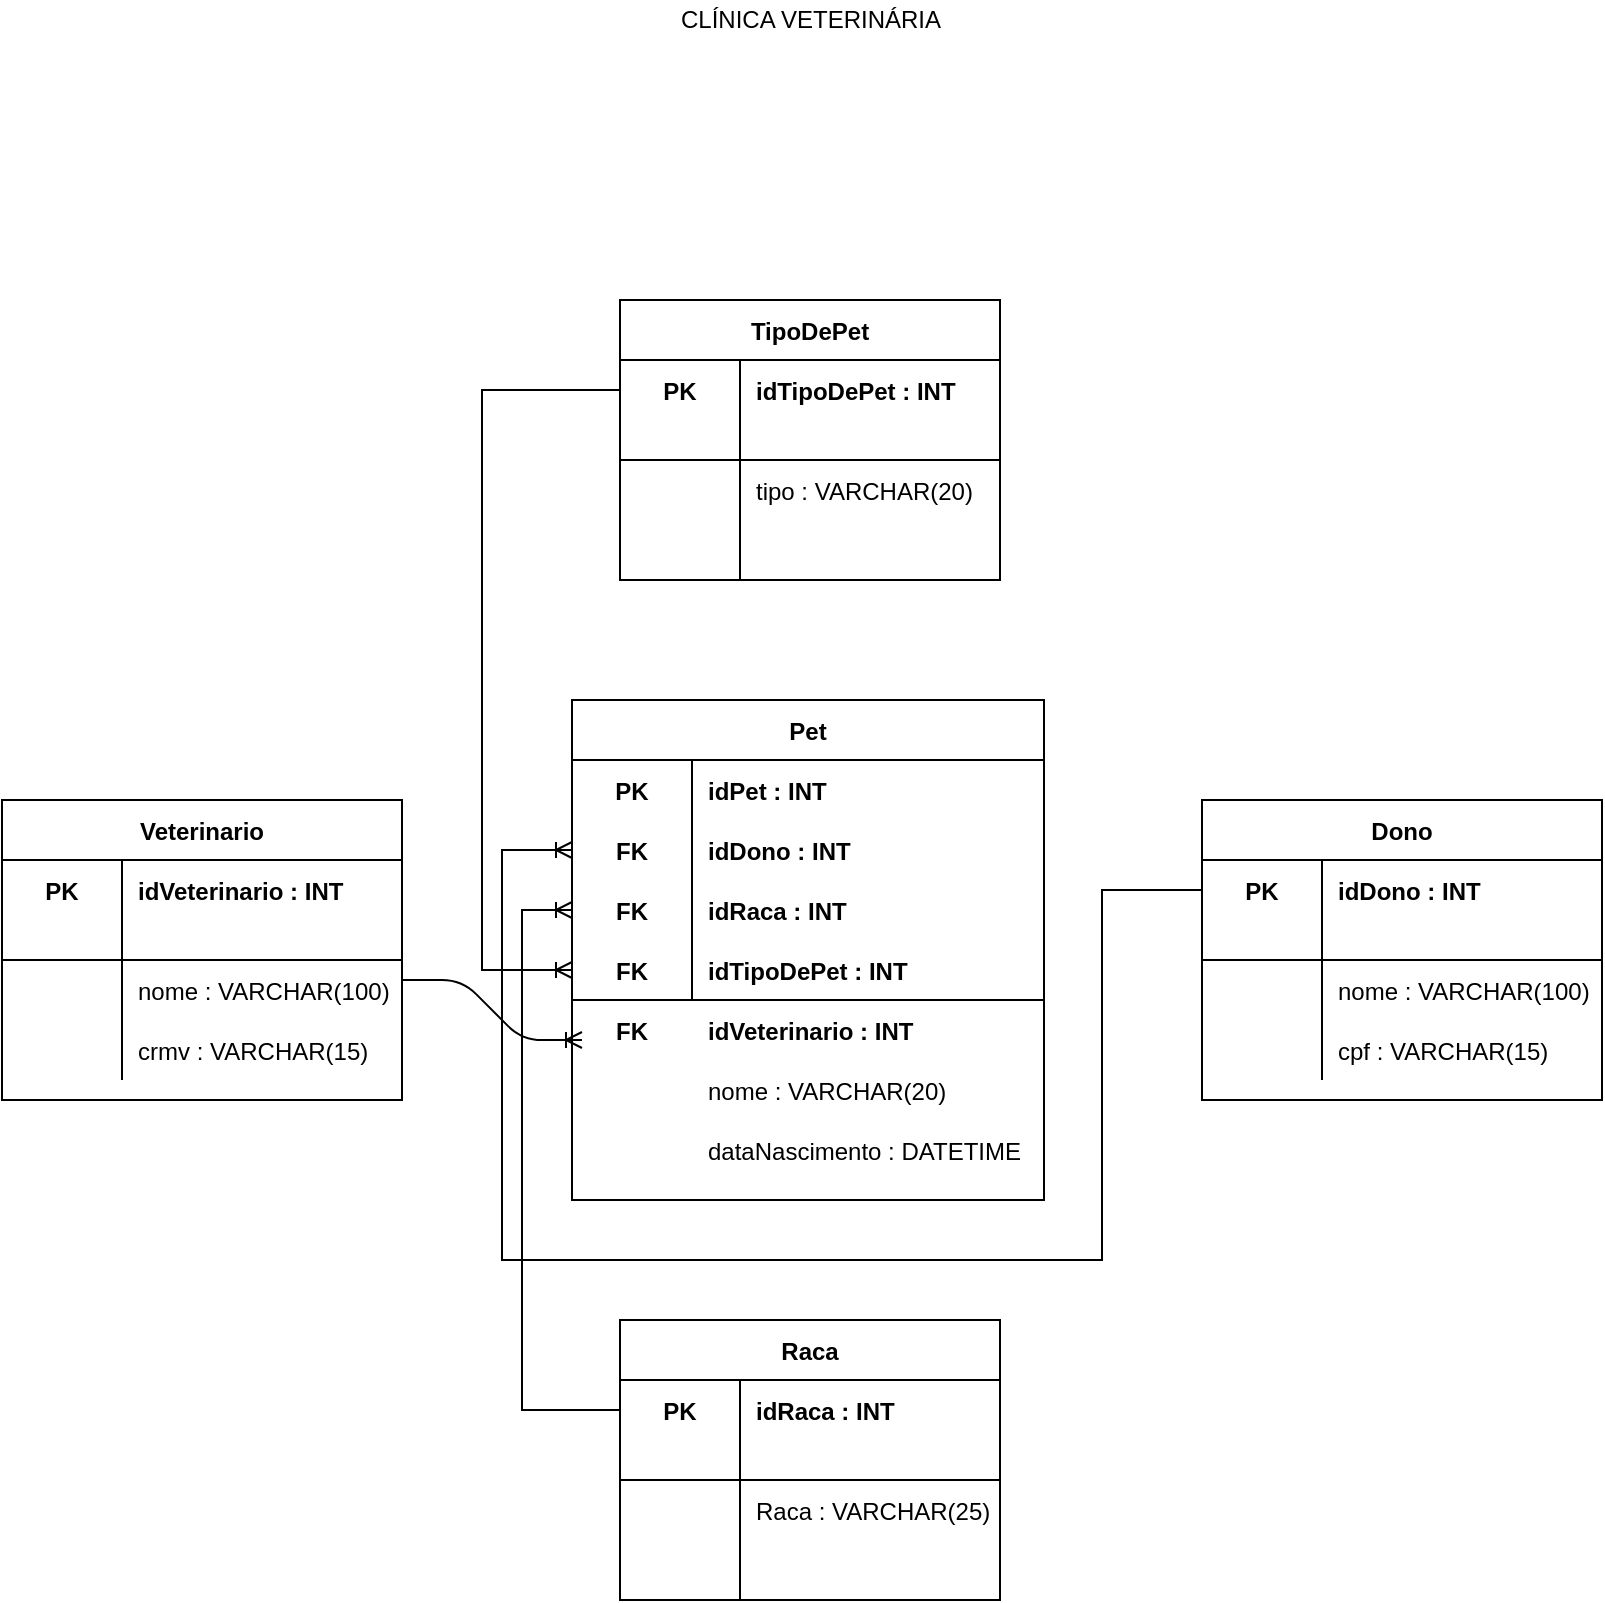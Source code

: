 <mxfile version="13.5.8" type="device"><diagram id="f6NisAtDdFYrAAL5yuUK" name="Page-1"><mxGraphModel dx="1181" dy="607" grid="1" gridSize="10" guides="1" tooltips="1" connect="1" arrows="1" fold="1" page="1" pageScale="1" pageWidth="827" pageHeight="1169" math="0" shadow="0"><root><mxCell id="0"/><mxCell id="1" parent="0"/><mxCell id="3gKtPdioOhOA6fIypzwA-14" value="CLÍNICA VETERINÁRIA" style="text;html=1;align=center;verticalAlign=middle;resizable=0;points=[];autosize=1;" vertex="1" parent="1"><mxGeometry x="339" y="20" width="150" height="20" as="geometry"/></mxCell><mxCell id="3gKtPdioOhOA6fIypzwA-30" value="idVeterinario : INT" style="shape=partialRectangle;connectable=0;fillColor=none;top=0;left=0;bottom=0;right=0;align=left;spacingLeft=6;fontStyle=1;overflow=hidden;" vertex="1" parent="1"><mxGeometry x="355" y="520" width="140" height="30" as="geometry"/></mxCell><mxCell id="3gKtPdioOhOA6fIypzwA-31" value="dataNascimento : DATETIME" style="shape=partialRectangle;connectable=0;fillColor=none;top=0;left=0;bottom=0;right=0;align=left;spacingLeft=6;fontStyle=0;overflow=hidden;" vertex="1" parent="1"><mxGeometry x="355" y="580" width="166" height="30" as="geometry"/></mxCell><mxCell id="3gKtPdioOhOA6fIypzwA-32" value="nome : VARCHAR(20)" style="shape=partialRectangle;connectable=0;fillColor=none;top=0;left=0;bottom=0;right=0;align=left;spacingLeft=6;fontStyle=0;overflow=hidden;" vertex="1" parent="1"><mxGeometry x="355" y="550" width="140" height="30" as="geometry"/></mxCell><mxCell id="3gKtPdioOhOA6fIypzwA-33" value="FK" style="shape=partialRectangle;connectable=0;fillColor=none;top=0;left=0;bottom=0;right=0;fontStyle=1;overflow=hidden;" vertex="1" parent="1"><mxGeometry x="295" y="520" width="60" height="30" as="geometry"/></mxCell><mxCell id="3gKtPdioOhOA6fIypzwA-73" value="Veterinario" style="shape=table;startSize=30;container=1;collapsible=1;childLayout=tableLayout;fixedRows=1;rowLines=0;fontStyle=1;align=center;resizeLast=1;" vertex="1" parent="1"><mxGeometry x="10" y="420" width="200" height="150" as="geometry"/></mxCell><mxCell id="3gKtPdioOhOA6fIypzwA-74" value="" style="shape=partialRectangle;collapsible=0;dropTarget=0;pointerEvents=0;fillColor=none;top=0;left=0;bottom=0;right=0;points=[[0,0.5],[1,0.5]];portConstraint=eastwest;" vertex="1" parent="3gKtPdioOhOA6fIypzwA-73"><mxGeometry y="30" width="200" height="30" as="geometry"/></mxCell><mxCell id="3gKtPdioOhOA6fIypzwA-75" value="PK" style="shape=partialRectangle;connectable=0;fillColor=none;top=0;left=0;bottom=0;right=0;fontStyle=1;overflow=hidden;" vertex="1" parent="3gKtPdioOhOA6fIypzwA-74"><mxGeometry width="60" height="30" as="geometry"/></mxCell><mxCell id="3gKtPdioOhOA6fIypzwA-76" value="idVeterinario : INT" style="shape=partialRectangle;connectable=0;fillColor=none;top=0;left=0;bottom=0;right=0;align=left;spacingLeft=6;fontStyle=1;overflow=hidden;" vertex="1" parent="3gKtPdioOhOA6fIypzwA-74"><mxGeometry x="60" width="140" height="30" as="geometry"/></mxCell><mxCell id="3gKtPdioOhOA6fIypzwA-77" value="" style="shape=partialRectangle;collapsible=0;dropTarget=0;pointerEvents=0;fillColor=none;top=0;left=0;bottom=1;right=0;points=[[0,0.5],[1,0.5]];portConstraint=eastwest;" vertex="1" parent="3gKtPdioOhOA6fIypzwA-73"><mxGeometry y="60" width="200" height="20" as="geometry"/></mxCell><mxCell id="3gKtPdioOhOA6fIypzwA-78" value="" style="shape=partialRectangle;connectable=0;fillColor=none;top=0;left=0;bottom=0;right=0;fontStyle=1;overflow=hidden;" vertex="1" parent="3gKtPdioOhOA6fIypzwA-77"><mxGeometry width="60" height="20" as="geometry"/></mxCell><mxCell id="3gKtPdioOhOA6fIypzwA-79" value="" style="shape=partialRectangle;connectable=0;fillColor=none;top=0;left=0;bottom=0;right=0;align=left;spacingLeft=6;fontStyle=5;overflow=hidden;" vertex="1" parent="3gKtPdioOhOA6fIypzwA-77"><mxGeometry x="60" width="140" height="20" as="geometry"/></mxCell><mxCell id="3gKtPdioOhOA6fIypzwA-80" value="" style="shape=partialRectangle;collapsible=0;dropTarget=0;pointerEvents=0;fillColor=none;top=0;left=0;bottom=0;right=0;points=[[0,0.5],[1,0.5]];portConstraint=eastwest;" vertex="1" parent="3gKtPdioOhOA6fIypzwA-73"><mxGeometry y="80" width="200" height="30" as="geometry"/></mxCell><mxCell id="3gKtPdioOhOA6fIypzwA-81" value="" style="shape=partialRectangle;connectable=0;fillColor=none;top=0;left=0;bottom=0;right=0;editable=1;overflow=hidden;" vertex="1" parent="3gKtPdioOhOA6fIypzwA-80"><mxGeometry width="60" height="30" as="geometry"/></mxCell><mxCell id="3gKtPdioOhOA6fIypzwA-82" value="nome : VARCHAR(100)" style="shape=partialRectangle;connectable=0;fillColor=none;top=0;left=0;bottom=0;right=0;align=left;spacingLeft=6;overflow=hidden;" vertex="1" parent="3gKtPdioOhOA6fIypzwA-80"><mxGeometry x="60" width="140" height="30" as="geometry"/></mxCell><mxCell id="3gKtPdioOhOA6fIypzwA-83" value="" style="shape=partialRectangle;collapsible=0;dropTarget=0;pointerEvents=0;fillColor=none;top=0;left=0;bottom=0;right=0;points=[[0,0.5],[1,0.5]];portConstraint=eastwest;" vertex="1" parent="3gKtPdioOhOA6fIypzwA-73"><mxGeometry y="110" width="200" height="30" as="geometry"/></mxCell><mxCell id="3gKtPdioOhOA6fIypzwA-84" value="" style="shape=partialRectangle;connectable=0;fillColor=none;top=0;left=0;bottom=0;right=0;editable=1;overflow=hidden;" vertex="1" parent="3gKtPdioOhOA6fIypzwA-83"><mxGeometry width="60" height="30" as="geometry"/></mxCell><mxCell id="3gKtPdioOhOA6fIypzwA-85" value="crmv : VARCHAR(15)" style="shape=partialRectangle;connectable=0;fillColor=none;top=0;left=0;bottom=0;right=0;align=left;spacingLeft=6;overflow=hidden;" vertex="1" parent="3gKtPdioOhOA6fIypzwA-83"><mxGeometry x="60" width="140" height="30" as="geometry"/></mxCell><mxCell id="3gKtPdioOhOA6fIypzwA-16" value="Pet" style="shape=table;startSize=30;container=1;collapsible=1;childLayout=tableLayout;fixedRows=1;rowLines=0;fontStyle=1;align=center;resizeLast=1;" vertex="1" parent="1"><mxGeometry x="295" y="370" width="236" height="250" as="geometry"/></mxCell><mxCell id="3gKtPdioOhOA6fIypzwA-17" value="" style="shape=partialRectangle;collapsible=0;dropTarget=0;pointerEvents=0;fillColor=none;top=0;left=0;bottom=0;right=0;points=[[0,0.5],[1,0.5]];portConstraint=eastwest;" vertex="1" parent="3gKtPdioOhOA6fIypzwA-16"><mxGeometry y="30" width="236" height="30" as="geometry"/></mxCell><mxCell id="3gKtPdioOhOA6fIypzwA-18" value="PK" style="shape=partialRectangle;connectable=0;fillColor=none;top=0;left=0;bottom=0;right=0;fontStyle=1;overflow=hidden;" vertex="1" parent="3gKtPdioOhOA6fIypzwA-17"><mxGeometry width="60" height="30" as="geometry"/></mxCell><mxCell id="3gKtPdioOhOA6fIypzwA-19" value="idPet : INT" style="shape=partialRectangle;connectable=0;fillColor=none;top=0;left=0;bottom=0;right=0;align=left;spacingLeft=6;fontStyle=1;overflow=hidden;" vertex="1" parent="3gKtPdioOhOA6fIypzwA-17"><mxGeometry x="60" width="176" height="30" as="geometry"/></mxCell><mxCell id="3gKtPdioOhOA6fIypzwA-23" value="" style="shape=partialRectangle;collapsible=0;dropTarget=0;pointerEvents=0;fillColor=none;top=0;left=0;bottom=0;right=0;points=[[0,0.5],[1,0.5]];portConstraint=eastwest;" vertex="1" parent="3gKtPdioOhOA6fIypzwA-16"><mxGeometry y="60" width="236" height="30" as="geometry"/></mxCell><mxCell id="3gKtPdioOhOA6fIypzwA-24" value="FK" style="shape=partialRectangle;connectable=0;fillColor=none;top=0;left=0;bottom=0;right=0;editable=1;overflow=hidden;fontStyle=1" vertex="1" parent="3gKtPdioOhOA6fIypzwA-23"><mxGeometry width="60" height="30" as="geometry"/></mxCell><mxCell id="3gKtPdioOhOA6fIypzwA-25" value="idDono : INT" style="shape=partialRectangle;connectable=0;fillColor=none;top=0;left=0;bottom=0;right=0;align=left;spacingLeft=6;overflow=hidden;fontStyle=1" vertex="1" parent="3gKtPdioOhOA6fIypzwA-23"><mxGeometry x="60" width="176" height="30" as="geometry"/></mxCell><mxCell id="3gKtPdioOhOA6fIypzwA-26" value="" style="shape=partialRectangle;collapsible=0;dropTarget=0;pointerEvents=0;fillColor=none;top=0;left=0;bottom=0;right=0;points=[[0,0.5],[1,0.5]];portConstraint=eastwest;" vertex="1" parent="3gKtPdioOhOA6fIypzwA-16"><mxGeometry y="90" width="236" height="30" as="geometry"/></mxCell><mxCell id="3gKtPdioOhOA6fIypzwA-27" value="FK" style="shape=partialRectangle;connectable=0;fillColor=none;top=0;left=0;bottom=0;right=0;editable=1;overflow=hidden;fontStyle=1" vertex="1" parent="3gKtPdioOhOA6fIypzwA-26"><mxGeometry width="60" height="30" as="geometry"/></mxCell><mxCell id="3gKtPdioOhOA6fIypzwA-28" value="idRaca : INT" style="shape=partialRectangle;connectable=0;fillColor=none;top=0;left=0;bottom=0;right=0;align=left;spacingLeft=6;overflow=hidden;fontStyle=1" vertex="1" parent="3gKtPdioOhOA6fIypzwA-26"><mxGeometry x="60" width="176" height="30" as="geometry"/></mxCell><mxCell id="3gKtPdioOhOA6fIypzwA-20" value="" style="shape=partialRectangle;collapsible=0;dropTarget=0;pointerEvents=0;fillColor=none;top=0;left=0;bottom=1;right=0;points=[[0,0.5],[1,0.5]];portConstraint=eastwest;" vertex="1" parent="3gKtPdioOhOA6fIypzwA-16"><mxGeometry y="120" width="236" height="30" as="geometry"/></mxCell><mxCell id="3gKtPdioOhOA6fIypzwA-21" value="FK" style="shape=partialRectangle;connectable=0;fillColor=none;top=0;left=0;bottom=0;right=0;fontStyle=1;overflow=hidden;" vertex="1" parent="3gKtPdioOhOA6fIypzwA-20"><mxGeometry width="60" height="30" as="geometry"/></mxCell><mxCell id="3gKtPdioOhOA6fIypzwA-22" value="idTipoDePet : INT" style="shape=partialRectangle;connectable=0;fillColor=none;top=0;left=0;bottom=0;right=0;align=left;spacingLeft=6;fontStyle=1;overflow=hidden;" vertex="1" parent="3gKtPdioOhOA6fIypzwA-20"><mxGeometry x="60" width="176" height="30" as="geometry"/></mxCell><mxCell id="3gKtPdioOhOA6fIypzwA-34" value="TipoDePet" style="shape=table;startSize=30;container=1;collapsible=1;childLayout=tableLayout;fixedRows=1;rowLines=0;fontStyle=1;align=center;resizeLast=1;" vertex="1" parent="1"><mxGeometry x="319" y="170" width="190" height="140" as="geometry"/></mxCell><mxCell id="3gKtPdioOhOA6fIypzwA-35" value="" style="shape=partialRectangle;collapsible=0;dropTarget=0;pointerEvents=0;fillColor=none;top=0;left=0;bottom=0;right=0;points=[[0,0.5],[1,0.5]];portConstraint=eastwest;" vertex="1" parent="3gKtPdioOhOA6fIypzwA-34"><mxGeometry y="30" width="190" height="30" as="geometry"/></mxCell><mxCell id="3gKtPdioOhOA6fIypzwA-36" value="PK" style="shape=partialRectangle;connectable=0;fillColor=none;top=0;left=0;bottom=0;right=0;fontStyle=1;overflow=hidden;" vertex="1" parent="3gKtPdioOhOA6fIypzwA-35"><mxGeometry width="60" height="30" as="geometry"/></mxCell><mxCell id="3gKtPdioOhOA6fIypzwA-37" value="idTipoDePet : INT" style="shape=partialRectangle;connectable=0;fillColor=none;top=0;left=0;bottom=0;right=0;align=left;spacingLeft=6;fontStyle=1;overflow=hidden;" vertex="1" parent="3gKtPdioOhOA6fIypzwA-35"><mxGeometry x="60" width="130" height="30" as="geometry"/></mxCell><mxCell id="3gKtPdioOhOA6fIypzwA-38" value="" style="shape=partialRectangle;collapsible=0;dropTarget=0;pointerEvents=0;fillColor=none;top=0;left=0;bottom=1;right=0;points=[[0,0.5],[1,0.5]];portConstraint=eastwest;" vertex="1" parent="3gKtPdioOhOA6fIypzwA-34"><mxGeometry y="60" width="190" height="20" as="geometry"/></mxCell><mxCell id="3gKtPdioOhOA6fIypzwA-39" value="" style="shape=partialRectangle;connectable=0;fillColor=none;top=0;left=0;bottom=0;right=0;fontStyle=1;overflow=hidden;" vertex="1" parent="3gKtPdioOhOA6fIypzwA-38"><mxGeometry width="60" height="20" as="geometry"/></mxCell><mxCell id="3gKtPdioOhOA6fIypzwA-40" value="" style="shape=partialRectangle;connectable=0;fillColor=none;top=0;left=0;bottom=0;right=0;align=left;spacingLeft=6;fontStyle=5;overflow=hidden;" vertex="1" parent="3gKtPdioOhOA6fIypzwA-38"><mxGeometry x="60" width="130" height="20" as="geometry"/></mxCell><mxCell id="3gKtPdioOhOA6fIypzwA-41" value="" style="shape=partialRectangle;collapsible=0;dropTarget=0;pointerEvents=0;fillColor=none;top=0;left=0;bottom=0;right=0;points=[[0,0.5],[1,0.5]];portConstraint=eastwest;" vertex="1" parent="3gKtPdioOhOA6fIypzwA-34"><mxGeometry y="80" width="190" height="30" as="geometry"/></mxCell><mxCell id="3gKtPdioOhOA6fIypzwA-42" value="" style="shape=partialRectangle;connectable=0;fillColor=none;top=0;left=0;bottom=0;right=0;editable=1;overflow=hidden;" vertex="1" parent="3gKtPdioOhOA6fIypzwA-41"><mxGeometry width="60" height="30" as="geometry"/></mxCell><mxCell id="3gKtPdioOhOA6fIypzwA-43" value="tipo : VARCHAR(20)" style="shape=partialRectangle;connectable=0;fillColor=none;top=0;left=0;bottom=0;right=0;align=left;spacingLeft=6;overflow=hidden;" vertex="1" parent="3gKtPdioOhOA6fIypzwA-41"><mxGeometry x="60" width="130" height="30" as="geometry"/></mxCell><mxCell id="3gKtPdioOhOA6fIypzwA-44" value="" style="shape=partialRectangle;collapsible=0;dropTarget=0;pointerEvents=0;fillColor=none;top=0;left=0;bottom=0;right=0;points=[[0,0.5],[1,0.5]];portConstraint=eastwest;" vertex="1" parent="3gKtPdioOhOA6fIypzwA-34"><mxGeometry y="110" width="190" height="30" as="geometry"/></mxCell><mxCell id="3gKtPdioOhOA6fIypzwA-45" value="" style="shape=partialRectangle;connectable=0;fillColor=none;top=0;left=0;bottom=0;right=0;editable=1;overflow=hidden;" vertex="1" parent="3gKtPdioOhOA6fIypzwA-44"><mxGeometry width="60" height="30" as="geometry"/></mxCell><mxCell id="3gKtPdioOhOA6fIypzwA-46" value="" style="shape=partialRectangle;connectable=0;fillColor=none;top=0;left=0;bottom=0;right=0;align=left;spacingLeft=6;overflow=hidden;" vertex="1" parent="3gKtPdioOhOA6fIypzwA-44"><mxGeometry x="60" width="130" height="30" as="geometry"/></mxCell><mxCell id="3gKtPdioOhOA6fIypzwA-47" value="Raca" style="shape=table;startSize=30;container=1;collapsible=1;childLayout=tableLayout;fixedRows=1;rowLines=0;fontStyle=1;align=center;resizeLast=1;" vertex="1" parent="1"><mxGeometry x="319" y="680" width="190" height="140" as="geometry"/></mxCell><mxCell id="3gKtPdioOhOA6fIypzwA-48" value="" style="shape=partialRectangle;collapsible=0;dropTarget=0;pointerEvents=0;fillColor=none;top=0;left=0;bottom=0;right=0;points=[[0,0.5],[1,0.5]];portConstraint=eastwest;" vertex="1" parent="3gKtPdioOhOA6fIypzwA-47"><mxGeometry y="30" width="190" height="30" as="geometry"/></mxCell><mxCell id="3gKtPdioOhOA6fIypzwA-49" value="PK" style="shape=partialRectangle;connectable=0;fillColor=none;top=0;left=0;bottom=0;right=0;fontStyle=1;overflow=hidden;" vertex="1" parent="3gKtPdioOhOA6fIypzwA-48"><mxGeometry width="60" height="30" as="geometry"/></mxCell><mxCell id="3gKtPdioOhOA6fIypzwA-50" value="idRaca : INT" style="shape=partialRectangle;connectable=0;fillColor=none;top=0;left=0;bottom=0;right=0;align=left;spacingLeft=6;fontStyle=1;overflow=hidden;" vertex="1" parent="3gKtPdioOhOA6fIypzwA-48"><mxGeometry x="60" width="130" height="30" as="geometry"/></mxCell><mxCell id="3gKtPdioOhOA6fIypzwA-51" value="" style="shape=partialRectangle;collapsible=0;dropTarget=0;pointerEvents=0;fillColor=none;top=0;left=0;bottom=1;right=0;points=[[0,0.5],[1,0.5]];portConstraint=eastwest;" vertex="1" parent="3gKtPdioOhOA6fIypzwA-47"><mxGeometry y="60" width="190" height="20" as="geometry"/></mxCell><mxCell id="3gKtPdioOhOA6fIypzwA-52" value="" style="shape=partialRectangle;connectable=0;fillColor=none;top=0;left=0;bottom=0;right=0;fontStyle=1;overflow=hidden;" vertex="1" parent="3gKtPdioOhOA6fIypzwA-51"><mxGeometry width="60" height="20" as="geometry"/></mxCell><mxCell id="3gKtPdioOhOA6fIypzwA-53" value="" style="shape=partialRectangle;connectable=0;fillColor=none;top=0;left=0;bottom=0;right=0;align=left;spacingLeft=6;fontStyle=5;overflow=hidden;" vertex="1" parent="3gKtPdioOhOA6fIypzwA-51"><mxGeometry x="60" width="130" height="20" as="geometry"/></mxCell><mxCell id="3gKtPdioOhOA6fIypzwA-54" value="" style="shape=partialRectangle;collapsible=0;dropTarget=0;pointerEvents=0;fillColor=none;top=0;left=0;bottom=0;right=0;points=[[0,0.5],[1,0.5]];portConstraint=eastwest;" vertex="1" parent="3gKtPdioOhOA6fIypzwA-47"><mxGeometry y="80" width="190" height="30" as="geometry"/></mxCell><mxCell id="3gKtPdioOhOA6fIypzwA-55" value="" style="shape=partialRectangle;connectable=0;fillColor=none;top=0;left=0;bottom=0;right=0;editable=1;overflow=hidden;" vertex="1" parent="3gKtPdioOhOA6fIypzwA-54"><mxGeometry width="60" height="30" as="geometry"/></mxCell><mxCell id="3gKtPdioOhOA6fIypzwA-56" value="Raca : VARCHAR(25)" style="shape=partialRectangle;connectable=0;fillColor=none;top=0;left=0;bottom=0;right=0;align=left;spacingLeft=6;overflow=hidden;" vertex="1" parent="3gKtPdioOhOA6fIypzwA-54"><mxGeometry x="60" width="130" height="30" as="geometry"/></mxCell><mxCell id="3gKtPdioOhOA6fIypzwA-57" value="" style="shape=partialRectangle;collapsible=0;dropTarget=0;pointerEvents=0;fillColor=none;top=0;left=0;bottom=0;right=0;points=[[0,0.5],[1,0.5]];portConstraint=eastwest;" vertex="1" parent="3gKtPdioOhOA6fIypzwA-47"><mxGeometry y="110" width="190" height="30" as="geometry"/></mxCell><mxCell id="3gKtPdioOhOA6fIypzwA-58" value="" style="shape=partialRectangle;connectable=0;fillColor=none;top=0;left=0;bottom=0;right=0;editable=1;overflow=hidden;" vertex="1" parent="3gKtPdioOhOA6fIypzwA-57"><mxGeometry width="60" height="30" as="geometry"/></mxCell><mxCell id="3gKtPdioOhOA6fIypzwA-59" value="" style="shape=partialRectangle;connectable=0;fillColor=none;top=0;left=0;bottom=0;right=0;align=left;spacingLeft=6;overflow=hidden;" vertex="1" parent="3gKtPdioOhOA6fIypzwA-57"><mxGeometry x="60" width="130" height="30" as="geometry"/></mxCell><mxCell id="3gKtPdioOhOA6fIypzwA-1" value="Dono" style="shape=table;startSize=30;container=1;collapsible=1;childLayout=tableLayout;fixedRows=1;rowLines=0;fontStyle=1;align=center;resizeLast=1;" vertex="1" parent="1"><mxGeometry x="610" y="420" width="200" height="150" as="geometry"/></mxCell><mxCell id="3gKtPdioOhOA6fIypzwA-2" value="" style="shape=partialRectangle;collapsible=0;dropTarget=0;pointerEvents=0;fillColor=none;top=0;left=0;bottom=0;right=0;points=[[0,0.5],[1,0.5]];portConstraint=eastwest;" vertex="1" parent="3gKtPdioOhOA6fIypzwA-1"><mxGeometry y="30" width="200" height="30" as="geometry"/></mxCell><mxCell id="3gKtPdioOhOA6fIypzwA-3" value="PK" style="shape=partialRectangle;connectable=0;fillColor=none;top=0;left=0;bottom=0;right=0;fontStyle=1;overflow=hidden;" vertex="1" parent="3gKtPdioOhOA6fIypzwA-2"><mxGeometry width="60" height="30" as="geometry"/></mxCell><mxCell id="3gKtPdioOhOA6fIypzwA-4" value="idDono : INT" style="shape=partialRectangle;connectable=0;fillColor=none;top=0;left=0;bottom=0;right=0;align=left;spacingLeft=6;fontStyle=1;overflow=hidden;" vertex="1" parent="3gKtPdioOhOA6fIypzwA-2"><mxGeometry x="60" width="140" height="30" as="geometry"/></mxCell><mxCell id="3gKtPdioOhOA6fIypzwA-5" value="" style="shape=partialRectangle;collapsible=0;dropTarget=0;pointerEvents=0;fillColor=none;top=0;left=0;bottom=1;right=0;points=[[0,0.5],[1,0.5]];portConstraint=eastwest;" vertex="1" parent="3gKtPdioOhOA6fIypzwA-1"><mxGeometry y="60" width="200" height="20" as="geometry"/></mxCell><mxCell id="3gKtPdioOhOA6fIypzwA-6" value="" style="shape=partialRectangle;connectable=0;fillColor=none;top=0;left=0;bottom=0;right=0;fontStyle=1;overflow=hidden;" vertex="1" parent="3gKtPdioOhOA6fIypzwA-5"><mxGeometry width="60" height="20" as="geometry"/></mxCell><mxCell id="3gKtPdioOhOA6fIypzwA-7" value="" style="shape=partialRectangle;connectable=0;fillColor=none;top=0;left=0;bottom=0;right=0;align=left;spacingLeft=6;fontStyle=5;overflow=hidden;" vertex="1" parent="3gKtPdioOhOA6fIypzwA-5"><mxGeometry x="60" width="140" height="20" as="geometry"/></mxCell><mxCell id="3gKtPdioOhOA6fIypzwA-8" value="" style="shape=partialRectangle;collapsible=0;dropTarget=0;pointerEvents=0;fillColor=none;top=0;left=0;bottom=0;right=0;points=[[0,0.5],[1,0.5]];portConstraint=eastwest;" vertex="1" parent="3gKtPdioOhOA6fIypzwA-1"><mxGeometry y="80" width="200" height="30" as="geometry"/></mxCell><mxCell id="3gKtPdioOhOA6fIypzwA-9" value="" style="shape=partialRectangle;connectable=0;fillColor=none;top=0;left=0;bottom=0;right=0;editable=1;overflow=hidden;" vertex="1" parent="3gKtPdioOhOA6fIypzwA-8"><mxGeometry width="60" height="30" as="geometry"/></mxCell><mxCell id="3gKtPdioOhOA6fIypzwA-10" value="nome : VARCHAR(100)" style="shape=partialRectangle;connectable=0;fillColor=none;top=0;left=0;bottom=0;right=0;align=left;spacingLeft=6;overflow=hidden;" vertex="1" parent="3gKtPdioOhOA6fIypzwA-8"><mxGeometry x="60" width="140" height="30" as="geometry"/></mxCell><mxCell id="3gKtPdioOhOA6fIypzwA-11" value="" style="shape=partialRectangle;collapsible=0;dropTarget=0;pointerEvents=0;fillColor=none;top=0;left=0;bottom=0;right=0;points=[[0,0.5],[1,0.5]];portConstraint=eastwest;" vertex="1" parent="3gKtPdioOhOA6fIypzwA-1"><mxGeometry y="110" width="200" height="30" as="geometry"/></mxCell><mxCell id="3gKtPdioOhOA6fIypzwA-12" value="" style="shape=partialRectangle;connectable=0;fillColor=none;top=0;left=0;bottom=0;right=0;editable=1;overflow=hidden;" vertex="1" parent="3gKtPdioOhOA6fIypzwA-11"><mxGeometry width="60" height="30" as="geometry"/></mxCell><mxCell id="3gKtPdioOhOA6fIypzwA-13" value="cpf : VARCHAR(15)" style="shape=partialRectangle;connectable=0;fillColor=none;top=0;left=0;bottom=0;right=0;align=left;spacingLeft=6;overflow=hidden;" vertex="1" parent="3gKtPdioOhOA6fIypzwA-11"><mxGeometry x="60" width="140" height="30" as="geometry"/></mxCell><mxCell id="3gKtPdioOhOA6fIypzwA-86" value="" style="edgeStyle=entityRelationEdgeStyle;fontSize=12;html=1;endArrow=ERoneToMany;" edge="1" parent="1"><mxGeometry width="100" height="100" relative="1" as="geometry"><mxPoint x="210" y="510" as="sourcePoint"/><mxPoint x="300" y="540" as="targetPoint"/></mxGeometry></mxCell><mxCell id="3gKtPdioOhOA6fIypzwA-91" style="edgeStyle=orthogonalEdgeStyle;rounded=0;orthogonalLoop=1;jettySize=auto;html=1;exitX=0;exitY=0.5;exitDx=0;exitDy=0;entryX=0;entryY=0.5;entryDx=0;entryDy=0;endArrow=ERoneToMany;endFill=0;" edge="1" parent="1" source="3gKtPdioOhOA6fIypzwA-2" target="3gKtPdioOhOA6fIypzwA-23"><mxGeometry relative="1" as="geometry"><Array as="points"><mxPoint x="560" y="465"/><mxPoint x="560" y="650"/><mxPoint x="260" y="650"/><mxPoint x="260" y="445"/></Array></mxGeometry></mxCell><mxCell id="3gKtPdioOhOA6fIypzwA-92" style="edgeStyle=orthogonalEdgeStyle;rounded=0;orthogonalLoop=1;jettySize=auto;html=1;exitX=0;exitY=0.5;exitDx=0;exitDy=0;entryX=0;entryY=0.5;entryDx=0;entryDy=0;endArrow=ERoneToMany;endFill=0;" edge="1" parent="1" source="3gKtPdioOhOA6fIypzwA-48" target="3gKtPdioOhOA6fIypzwA-26"><mxGeometry relative="1" as="geometry"><Array as="points"><mxPoint x="270" y="725"/><mxPoint x="270" y="475"/></Array></mxGeometry></mxCell><mxCell id="3gKtPdioOhOA6fIypzwA-93" style="edgeStyle=orthogonalEdgeStyle;rounded=0;orthogonalLoop=1;jettySize=auto;html=1;exitX=0;exitY=0.5;exitDx=0;exitDy=0;entryX=0;entryY=0.5;entryDx=0;entryDy=0;endArrow=ERoneToMany;endFill=0;" edge="1" parent="1" source="3gKtPdioOhOA6fIypzwA-35" target="3gKtPdioOhOA6fIypzwA-20"><mxGeometry relative="1" as="geometry"><Array as="points"><mxPoint x="250" y="215"/><mxPoint x="250" y="505"/></Array></mxGeometry></mxCell></root></mxGraphModel></diagram></mxfile>